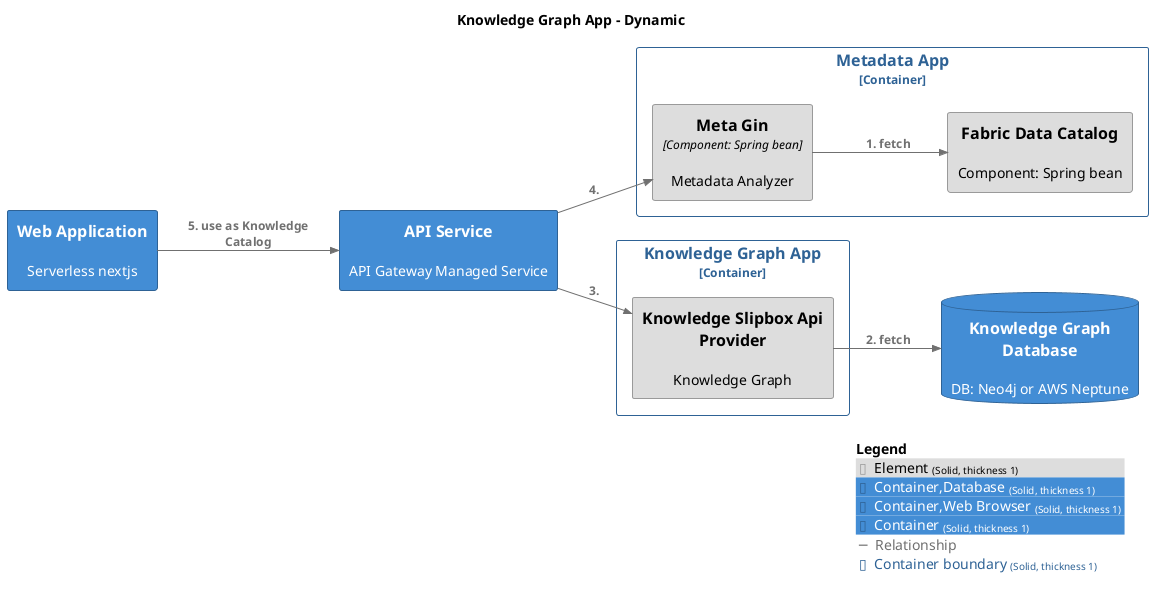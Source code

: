 @startuml
set separator none
title Knowledge Graph App - Dynamic

left to right direction

!include <C4/C4>
!include <C4/C4_Context>
!include <C4/C4_Container>
!include <C4/C4_Component>

AddElementTag("Element", $bgColor="#dddddd", $borderColor="#9a9a9a", $fontColor="#000000", $sprite="", $shadowing="", $borderStyle="Solid", $borderThickness="1")
AddElementTag("Container,Database", $bgColor="#438dd5", $borderColor="#2e6295", $fontColor="#ffffff", $sprite="", $shadowing="", $borderStyle="Solid", $borderThickness="1")
AddElementTag("Container,Web Browser", $bgColor="#438dd5", $borderColor="#2e6295", $fontColor="#ffffff", $sprite="", $shadowing="", $borderStyle="Solid", $borderThickness="1")
AddElementTag("Container", $bgColor="#438dd5", $borderColor="#2e6295", $fontColor="#ffffff", $sprite="", $shadowing="", $borderStyle="Solid", $borderThickness="1")

AddRelTag("Relationship", $textColor="#707070", $lineColor="#707070", $lineStyle = "")

AddBoundaryTag("Container", $bgColor="#ffffff", $borderColor="#2e6295", $fontColor="#2e6295", $shadowing="", $borderStyle="Solid", $borderThickness="1")

Container_Boundary("DataFabric.KnowledgeGraphApp_boundary", "Knowledge Graph App", $tags="Container") {
  Component(DataFabric.KnowledgeGraphApp.KnowledgeSlipboxApiProvider, "Knowledge Slipbox Api Provider", $techn="", $descr="Knowledge Graph", $tags="Element", $link="")
}

Container_Boundary("DataFabric.MetadataApp_boundary", "Metadata App", $tags="Container") {
  Component(DataFabric.MetadataApp.MetaGin, "Meta Gin", $techn="Component: Spring bean", $descr="Metadata Analyzer", $tags="Element", $link="")
  Component(DataFabric.MetadataApp.FabricDataCatalog, "Fabric Data Catalog", $techn="", $descr="Component: Spring bean", $tags="Element", $link="")
}

ContainerDb(DataFabric.KnowledgeGraphDatabase, "Knowledge Graph Database", $techn="", $descr="DB: Neo4j or AWS Neptune", $tags="Container,Database", $link="")
Container(DataFabric.WebApplication, "Web Application", $techn="", $descr="Serverless nextjs", $tags="Container,Web Browser", $link="")
Container(DataFabric.APIService, "API Service", $techn="", $descr="API Gateway Managed Service", $tags="Container", $link="")

Rel(DataFabric.MetadataApp.MetaGin, DataFabric.MetadataApp.FabricDataCatalog, "1. fetch", $techn="", $tags="Relationship", $link="")
Rel(DataFabric.KnowledgeGraphApp.KnowledgeSlipboxApiProvider, DataFabric.KnowledgeGraphDatabase, "2. fetch", $techn="", $tags="Relationship", $link="")
Rel(DataFabric.APIService, DataFabric.KnowledgeGraphApp.KnowledgeSlipboxApiProvider, "3. ", $techn="", $tags="Relationship", $link="")
Rel(DataFabric.APIService, DataFabric.MetadataApp.MetaGin, "4. ", $techn="", $tags="Relationship", $link="")
Rel(DataFabric.WebApplication, DataFabric.APIService, "5. use as Knowledge Catalog", $techn="", $tags="Relationship", $link="")

SHOW_LEGEND(true)
@enduml